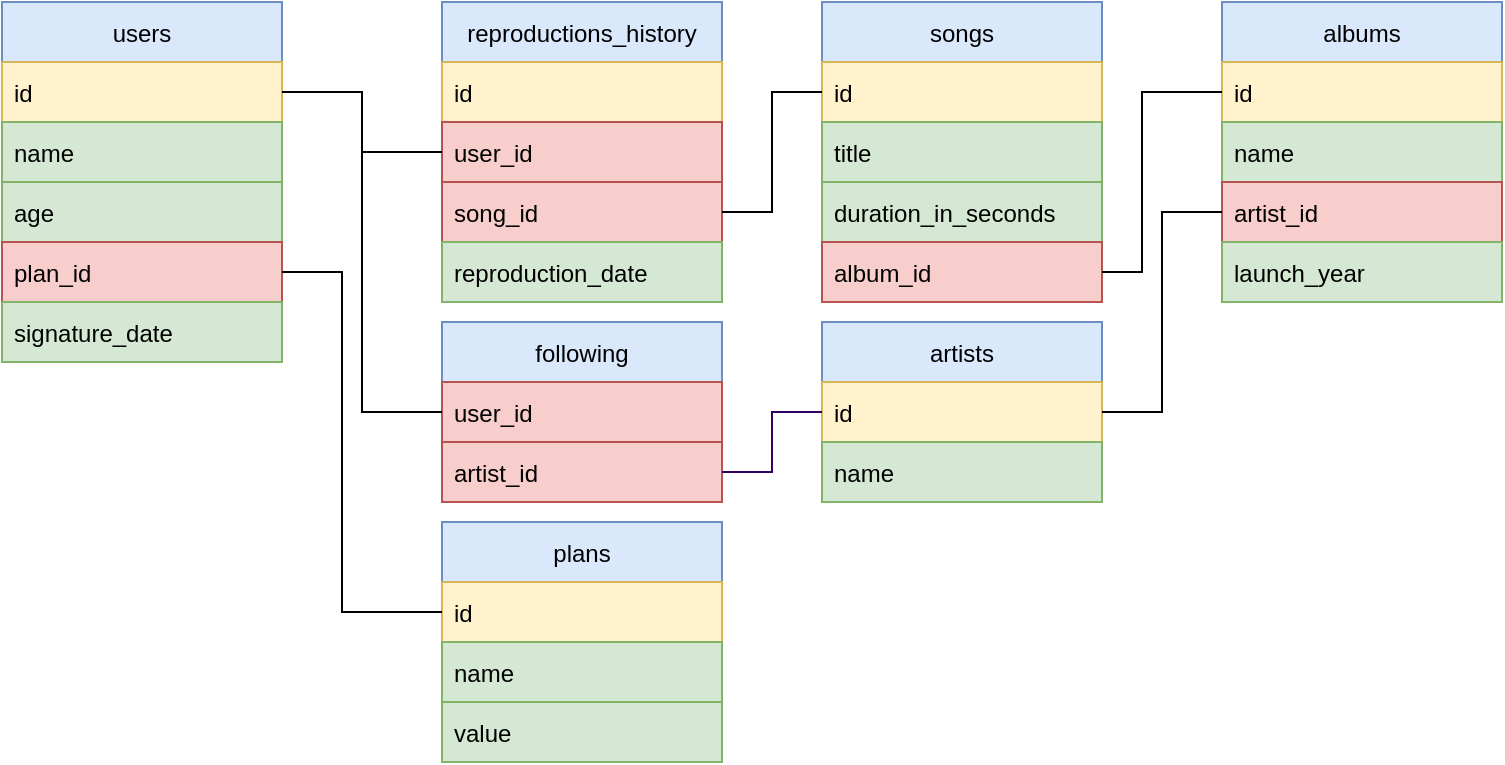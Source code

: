 <mxfile version="17.4.2" type="github">
  <diagram id="TBQ7aUDyecNSGk7ifxOf" name="Page-1">
    <mxGraphModel dx="868" dy="449" grid="1" gridSize="10" guides="1" tooltips="1" connect="1" arrows="1" fold="1" page="1" pageScale="1" pageWidth="850" pageHeight="1100" math="0" shadow="0">
      <root>
        <mxCell id="0" />
        <mxCell id="1" parent="0" />
        <mxCell id="Ob_YggxUKcj3K266VAnM-1" value="users" style="swimlane;fontStyle=0;childLayout=stackLayout;horizontal=1;startSize=30;horizontalStack=0;resizeParent=1;resizeParentMax=0;resizeLast=0;collapsible=1;marginBottom=0;fillColor=#dae8fc;strokeColor=#6c8ebf;" parent="1" vertex="1">
          <mxGeometry x="10" y="20" width="140" height="180" as="geometry" />
        </mxCell>
        <mxCell id="Ob_YggxUKcj3K266VAnM-2" value="id" style="text;strokeColor=#d6b656;fillColor=#fff2cc;align=left;verticalAlign=middle;spacingLeft=4;spacingRight=4;overflow=hidden;points=[[0,0.5],[1,0.5]];portConstraint=eastwest;rotatable=0;" parent="Ob_YggxUKcj3K266VAnM-1" vertex="1">
          <mxGeometry y="30" width="140" height="30" as="geometry" />
        </mxCell>
        <mxCell id="Ob_YggxUKcj3K266VAnM-3" value="name        " style="text;strokeColor=#82b366;fillColor=#d5e8d4;align=left;verticalAlign=middle;spacingLeft=4;spacingRight=4;overflow=hidden;points=[[0,0.5],[1,0.5]];portConstraint=eastwest;rotatable=0;" parent="Ob_YggxUKcj3K266VAnM-1" vertex="1">
          <mxGeometry y="60" width="140" height="30" as="geometry" />
        </mxCell>
        <mxCell id="Ob_YggxUKcj3K266VAnM-4" value="age" style="text;strokeColor=#82b366;fillColor=#d5e8d4;align=left;verticalAlign=middle;spacingLeft=4;spacingRight=4;overflow=hidden;points=[[0,0.5],[1,0.5]];portConstraint=eastwest;rotatable=0;" parent="Ob_YggxUKcj3K266VAnM-1" vertex="1">
          <mxGeometry y="90" width="140" height="30" as="geometry" />
        </mxCell>
        <mxCell id="Ob_YggxUKcj3K266VAnM-5" value="plan_id" style="text;strokeColor=#b85450;fillColor=#f8cecc;align=left;verticalAlign=middle;spacingLeft=4;spacingRight=4;overflow=hidden;points=[[0,0.5],[1,0.5]];portConstraint=eastwest;rotatable=0;" parent="Ob_YggxUKcj3K266VAnM-1" vertex="1">
          <mxGeometry y="120" width="140" height="30" as="geometry" />
        </mxCell>
        <mxCell id="Ob_YggxUKcj3K266VAnM-6" value="signature_date" style="text;strokeColor=#82b366;fillColor=#d5e8d4;align=left;verticalAlign=middle;spacingLeft=4;spacingRight=4;overflow=hidden;points=[[0,0.5],[1,0.5]];portConstraint=eastwest;rotatable=0;" parent="Ob_YggxUKcj3K266VAnM-1" vertex="1">
          <mxGeometry y="150" width="140" height="30" as="geometry" />
        </mxCell>
        <mxCell id="Ob_YggxUKcj3K266VAnM-7" value="plans" style="swimlane;fontStyle=0;childLayout=stackLayout;horizontal=1;startSize=30;horizontalStack=0;resizeParent=1;resizeParentMax=0;resizeLast=0;collapsible=1;marginBottom=0;fillColor=#dae8fc;strokeColor=#6c8ebf;" parent="1" vertex="1">
          <mxGeometry x="230" y="280" width="140" height="120" as="geometry" />
        </mxCell>
        <mxCell id="Ob_YggxUKcj3K266VAnM-9" value="id" style="text;strokeColor=#d6b656;fillColor=#fff2cc;align=left;verticalAlign=middle;spacingLeft=4;spacingRight=4;overflow=hidden;points=[[0,0.5],[1,0.5]];portConstraint=eastwest;rotatable=0;" parent="Ob_YggxUKcj3K266VAnM-7" vertex="1">
          <mxGeometry y="30" width="140" height="30" as="geometry" />
        </mxCell>
        <mxCell id="Ob_YggxUKcj3K266VAnM-10" value="name" style="text;strokeColor=#82b366;fillColor=#d5e8d4;align=left;verticalAlign=middle;spacingLeft=4;spacingRight=4;overflow=hidden;points=[[0,0.5],[1,0.5]];portConstraint=eastwest;rotatable=0;" parent="Ob_YggxUKcj3K266VAnM-7" vertex="1">
          <mxGeometry y="60" width="140" height="30" as="geometry" />
        </mxCell>
        <mxCell id="Ob_YggxUKcj3K266VAnM-11" value="value" style="text;strokeColor=#82b366;fillColor=#d5e8d4;align=left;verticalAlign=middle;spacingLeft=4;spacingRight=4;overflow=hidden;points=[[0,0.5],[1,0.5]];portConstraint=eastwest;rotatable=0;" parent="Ob_YggxUKcj3K266VAnM-7" vertex="1">
          <mxGeometry y="90" width="140" height="30" as="geometry" />
        </mxCell>
        <mxCell id="Ob_YggxUKcj3K266VAnM-12" style="edgeStyle=orthogonalEdgeStyle;rounded=0;orthogonalLoop=1;jettySize=auto;html=1;entryX=0;entryY=0.5;entryDx=0;entryDy=0;strokeColor=#000000;endArrow=none;endFill=0;" parent="1" source="Ob_YggxUKcj3K266VAnM-5" target="Ob_YggxUKcj3K266VAnM-9" edge="1">
          <mxGeometry relative="1" as="geometry">
            <Array as="points">
              <mxPoint x="180" y="155" />
              <mxPoint x="180" y="325" />
            </Array>
          </mxGeometry>
        </mxCell>
        <mxCell id="Ob_YggxUKcj3K266VAnM-13" value="reproductions_history" style="swimlane;fontStyle=0;childLayout=stackLayout;horizontal=1;startSize=30;horizontalStack=0;resizeParent=1;resizeParentMax=0;resizeLast=0;collapsible=1;marginBottom=0;fillColor=#dae8fc;strokeColor=#6c8ebf;" parent="1" vertex="1">
          <mxGeometry x="230" y="20" width="140" height="150" as="geometry" />
        </mxCell>
        <mxCell id="RMbZLZ71sfEvBxXgKuhC-5" value="id" style="text;strokeColor=#d6b656;fillColor=#fff2cc;align=left;verticalAlign=middle;spacingLeft=4;spacingRight=4;overflow=hidden;points=[[0,0.5],[1,0.5]];portConstraint=eastwest;rotatable=0;" parent="Ob_YggxUKcj3K266VAnM-13" vertex="1">
          <mxGeometry y="30" width="140" height="30" as="geometry" />
        </mxCell>
        <mxCell id="Ob_YggxUKcj3K266VAnM-14" value="user_id" style="text;strokeColor=#b85450;fillColor=#f8cecc;align=left;verticalAlign=middle;spacingLeft=4;spacingRight=4;overflow=hidden;points=[[0,0.5],[1,0.5]];portConstraint=eastwest;rotatable=0;" parent="Ob_YggxUKcj3K266VAnM-13" vertex="1">
          <mxGeometry y="60" width="140" height="30" as="geometry" />
        </mxCell>
        <mxCell id="Ob_YggxUKcj3K266VAnM-15" value="song_id" style="text;strokeColor=#b85450;fillColor=#f8cecc;align=left;verticalAlign=middle;spacingLeft=4;spacingRight=4;overflow=hidden;points=[[0,0.5],[1,0.5]];portConstraint=eastwest;rotatable=0;" parent="Ob_YggxUKcj3K266VAnM-13" vertex="1">
          <mxGeometry y="90" width="140" height="30" as="geometry" />
        </mxCell>
        <mxCell id="Ob_YggxUKcj3K266VAnM-16" value="reproduction_date" style="text;strokeColor=#82b366;fillColor=#d5e8d4;align=left;verticalAlign=middle;spacingLeft=4;spacingRight=4;overflow=hidden;points=[[0,0.5],[1,0.5]];portConstraint=eastwest;rotatable=0;" parent="Ob_YggxUKcj3K266VAnM-13" vertex="1">
          <mxGeometry y="120" width="140" height="30" as="geometry" />
        </mxCell>
        <mxCell id="Ob_YggxUKcj3K266VAnM-17" style="edgeStyle=orthogonalEdgeStyle;rounded=0;orthogonalLoop=1;jettySize=auto;html=1;entryX=0;entryY=0.5;entryDx=0;entryDy=0;strokeColor=default;endArrow=none;endFill=0;" parent="1" source="Ob_YggxUKcj3K266VAnM-2" target="Ob_YggxUKcj3K266VAnM-14" edge="1">
          <mxGeometry relative="1" as="geometry" />
        </mxCell>
        <mxCell id="Ob_YggxUKcj3K266VAnM-18" value="songs" style="swimlane;fontStyle=0;childLayout=stackLayout;horizontal=1;startSize=30;horizontalStack=0;resizeParent=1;resizeParentMax=0;resizeLast=0;collapsible=1;marginBottom=0;fillColor=#dae8fc;strokeColor=#6c8ebf;" parent="1" vertex="1">
          <mxGeometry x="420" y="20" width="140" height="150" as="geometry" />
        </mxCell>
        <mxCell id="Ob_YggxUKcj3K266VAnM-19" value="id" style="text;strokeColor=#d6b656;fillColor=#fff2cc;align=left;verticalAlign=middle;spacingLeft=4;spacingRight=4;overflow=hidden;points=[[0,0.5],[1,0.5]];portConstraint=eastwest;rotatable=0;" parent="Ob_YggxUKcj3K266VAnM-18" vertex="1">
          <mxGeometry y="30" width="140" height="30" as="geometry" />
        </mxCell>
        <mxCell id="Ob_YggxUKcj3K266VAnM-20" value="title" style="text;strokeColor=#82b366;fillColor=#d5e8d4;align=left;verticalAlign=middle;spacingLeft=4;spacingRight=4;overflow=hidden;points=[[0,0.5],[1,0.5]];portConstraint=eastwest;rotatable=0;" parent="Ob_YggxUKcj3K266VAnM-18" vertex="1">
          <mxGeometry y="60" width="140" height="30" as="geometry" />
        </mxCell>
        <mxCell id="Ob_YggxUKcj3K266VAnM-21" value="duration_in_seconds" style="text;strokeColor=#82b366;fillColor=#d5e8d4;align=left;verticalAlign=middle;spacingLeft=4;spacingRight=4;overflow=hidden;points=[[0,0.5],[1,0.5]];portConstraint=eastwest;rotatable=0;" parent="Ob_YggxUKcj3K266VAnM-18" vertex="1">
          <mxGeometry y="90" width="140" height="30" as="geometry" />
        </mxCell>
        <mxCell id="Ob_YggxUKcj3K266VAnM-22" value="album_id" style="text;strokeColor=#b85450;fillColor=#f8cecc;align=left;verticalAlign=middle;spacingLeft=4;spacingRight=4;overflow=hidden;points=[[0,0.5],[1,0.5]];portConstraint=eastwest;rotatable=0;" parent="Ob_YggxUKcj3K266VAnM-18" vertex="1">
          <mxGeometry y="120" width="140" height="30" as="geometry" />
        </mxCell>
        <mxCell id="Ob_YggxUKcj3K266VAnM-23" style="edgeStyle=orthogonalEdgeStyle;rounded=0;orthogonalLoop=1;jettySize=auto;html=1;entryX=0;entryY=0.5;entryDx=0;entryDy=0;endArrow=none;endFill=0;" parent="1" source="Ob_YggxUKcj3K266VAnM-15" target="Ob_YggxUKcj3K266VAnM-19" edge="1">
          <mxGeometry relative="1" as="geometry" />
        </mxCell>
        <mxCell id="Ob_YggxUKcj3K266VAnM-24" value="albums" style="swimlane;fontStyle=0;childLayout=stackLayout;horizontal=1;startSize=30;horizontalStack=0;resizeParent=1;resizeParentMax=0;resizeLast=0;collapsible=1;marginBottom=0;fillColor=#dae8fc;strokeColor=#6c8ebf;" parent="1" vertex="1">
          <mxGeometry x="620" y="20" width="140" height="150" as="geometry" />
        </mxCell>
        <mxCell id="Ob_YggxUKcj3K266VAnM-25" value="id" style="text;strokeColor=#d6b656;fillColor=#fff2cc;align=left;verticalAlign=middle;spacingLeft=4;spacingRight=4;overflow=hidden;points=[[0,0.5],[1,0.5]];portConstraint=eastwest;rotatable=0;" parent="Ob_YggxUKcj3K266VAnM-24" vertex="1">
          <mxGeometry y="30" width="140" height="30" as="geometry" />
        </mxCell>
        <mxCell id="Ob_YggxUKcj3K266VAnM-26" value="name" style="text;strokeColor=#82b366;fillColor=#d5e8d4;align=left;verticalAlign=middle;spacingLeft=4;spacingRight=4;overflow=hidden;points=[[0,0.5],[1,0.5]];portConstraint=eastwest;rotatable=0;" parent="Ob_YggxUKcj3K266VAnM-24" vertex="1">
          <mxGeometry y="60" width="140" height="30" as="geometry" />
        </mxCell>
        <mxCell id="Ob_YggxUKcj3K266VAnM-27" value="artist_id" style="text;strokeColor=#b85450;fillColor=#f8cecc;align=left;verticalAlign=middle;spacingLeft=4;spacingRight=4;overflow=hidden;points=[[0,0.5],[1,0.5]];portConstraint=eastwest;rotatable=0;" parent="Ob_YggxUKcj3K266VAnM-24" vertex="1">
          <mxGeometry y="90" width="140" height="30" as="geometry" />
        </mxCell>
        <mxCell id="Ob_YggxUKcj3K266VAnM-28" value="launch_year" style="text;strokeColor=#82b366;fillColor=#d5e8d4;align=left;verticalAlign=middle;spacingLeft=4;spacingRight=4;overflow=hidden;points=[[0,0.5],[1,0.5]];portConstraint=eastwest;rotatable=0;" parent="Ob_YggxUKcj3K266VAnM-24" vertex="1">
          <mxGeometry y="120" width="140" height="30" as="geometry" />
        </mxCell>
        <mxCell id="Ob_YggxUKcj3K266VAnM-29" style="edgeStyle=orthogonalEdgeStyle;rounded=0;orthogonalLoop=1;jettySize=auto;html=1;entryX=0;entryY=0.5;entryDx=0;entryDy=0;endArrow=none;endFill=0;" parent="1" source="Ob_YggxUKcj3K266VAnM-22" target="Ob_YggxUKcj3K266VAnM-25" edge="1">
          <mxGeometry relative="1" as="geometry">
            <Array as="points">
              <mxPoint x="580" y="155" />
              <mxPoint x="580" y="65" />
            </Array>
          </mxGeometry>
        </mxCell>
        <mxCell id="Ob_YggxUKcj3K266VAnM-31" value="artists" style="swimlane;fontStyle=0;childLayout=stackLayout;horizontal=1;startSize=30;horizontalStack=0;resizeParent=1;resizeParentMax=0;resizeLast=0;collapsible=1;marginBottom=0;fillColor=#dae8fc;strokeColor=#6c8ebf;" parent="1" vertex="1">
          <mxGeometry x="420" y="180" width="140" height="90" as="geometry" />
        </mxCell>
        <mxCell id="Ob_YggxUKcj3K266VAnM-32" value="id" style="text;strokeColor=#d6b656;fillColor=#fff2cc;align=left;verticalAlign=middle;spacingLeft=4;spacingRight=4;overflow=hidden;points=[[0,0.5],[1,0.5]];portConstraint=eastwest;rotatable=0;" parent="Ob_YggxUKcj3K266VAnM-31" vertex="1">
          <mxGeometry y="30" width="140" height="30" as="geometry" />
        </mxCell>
        <mxCell id="Ob_YggxUKcj3K266VAnM-33" value="name" style="text;strokeColor=#82b366;fillColor=#d5e8d4;align=left;verticalAlign=middle;spacingLeft=4;spacingRight=4;overflow=hidden;points=[[0,0.5],[1,0.5]];portConstraint=eastwest;rotatable=0;" parent="Ob_YggxUKcj3K266VAnM-31" vertex="1">
          <mxGeometry y="60" width="140" height="30" as="geometry" />
        </mxCell>
        <mxCell id="Ob_YggxUKcj3K266VAnM-35" style="edgeStyle=orthogonalEdgeStyle;rounded=0;orthogonalLoop=1;jettySize=auto;html=1;entryX=1;entryY=0.5;entryDx=0;entryDy=0;endArrow=none;endFill=0;" parent="1" source="Ob_YggxUKcj3K266VAnM-27" target="Ob_YggxUKcj3K266VAnM-31" edge="1">
          <mxGeometry relative="1" as="geometry" />
        </mxCell>
        <mxCell id="Ob_YggxUKcj3K266VAnM-36" value="following" style="swimlane;fontStyle=0;childLayout=stackLayout;horizontal=1;startSize=30;horizontalStack=0;resizeParent=1;resizeParentMax=0;resizeLast=0;collapsible=1;marginBottom=0;fillColor=#dae8fc;strokeColor=#6c8ebf;" parent="1" vertex="1">
          <mxGeometry x="230" y="180" width="140" height="90" as="geometry" />
        </mxCell>
        <mxCell id="Ob_YggxUKcj3K266VAnM-37" value="user_id" style="text;strokeColor=#b85450;fillColor=#f8cecc;align=left;verticalAlign=middle;spacingLeft=4;spacingRight=4;overflow=hidden;points=[[0,0.5],[1,0.5]];portConstraint=eastwest;rotatable=0;" parent="Ob_YggxUKcj3K266VAnM-36" vertex="1">
          <mxGeometry y="30" width="140" height="30" as="geometry" />
        </mxCell>
        <mxCell id="Ob_YggxUKcj3K266VAnM-38" value="artist_id" style="text;strokeColor=#b85450;fillColor=#f8cecc;align=left;verticalAlign=middle;spacingLeft=4;spacingRight=4;overflow=hidden;points=[[0,0.5],[1,0.5]];portConstraint=eastwest;rotatable=0;" parent="Ob_YggxUKcj3K266VAnM-36" vertex="1">
          <mxGeometry y="60" width="140" height="30" as="geometry" />
        </mxCell>
        <mxCell id="Ob_YggxUKcj3K266VAnM-42" style="edgeStyle=orthogonalEdgeStyle;rounded=0;orthogonalLoop=1;jettySize=auto;html=1;entryX=0;entryY=0.5;entryDx=0;entryDy=0;strokeColor=#330066;endArrow=none;endFill=0;" parent="1" source="Ob_YggxUKcj3K266VAnM-38" target="Ob_YggxUKcj3K266VAnM-32" edge="1">
          <mxGeometry relative="1" as="geometry" />
        </mxCell>
        <mxCell id="RMbZLZ71sfEvBxXgKuhC-6" style="edgeStyle=orthogonalEdgeStyle;rounded=0;orthogonalLoop=1;jettySize=auto;html=1;entryX=0;entryY=0.5;entryDx=0;entryDy=0;strokeColor=#000000;endArrow=none;endFill=0;" parent="1" source="Ob_YggxUKcj3K266VAnM-2" target="Ob_YggxUKcj3K266VAnM-37" edge="1">
          <mxGeometry relative="1" as="geometry" />
        </mxCell>
      </root>
    </mxGraphModel>
  </diagram>
</mxfile>
